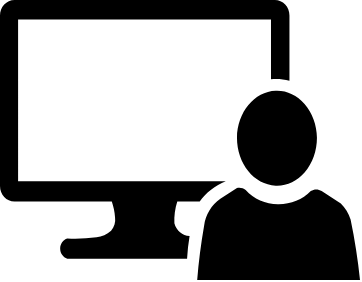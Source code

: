 <mxfile version="20.8.16" type="device"><diagram name="第 1 页" id="Wu3u8kbEIFsmIHTQhhvG"><mxGraphModel dx="940" dy="374" grid="1" gridSize="10" guides="1" tooltips="1" connect="1" arrows="1" fold="1" page="1" pageScale="1" pageWidth="827" pageHeight="1169" math="0" shadow="0"><root><mxCell id="0"/><mxCell id="1" parent="0"/><mxCell id="4tnvrsY2_3OBuEDLM6CG-1" value="" style="sketch=0;pointerEvents=1;shadow=0;dashed=0;html=1;strokeColor=none;labelPosition=center;verticalLabelPosition=bottom;verticalAlign=top;align=center;fillColor=#000000;shape=mxgraph.mscae.system_center.admin_console" parent="1" vertex="1"><mxGeometry x="110" y="110" width="180" height="140" as="geometry"/></mxCell></root></mxGraphModel></diagram></mxfile>